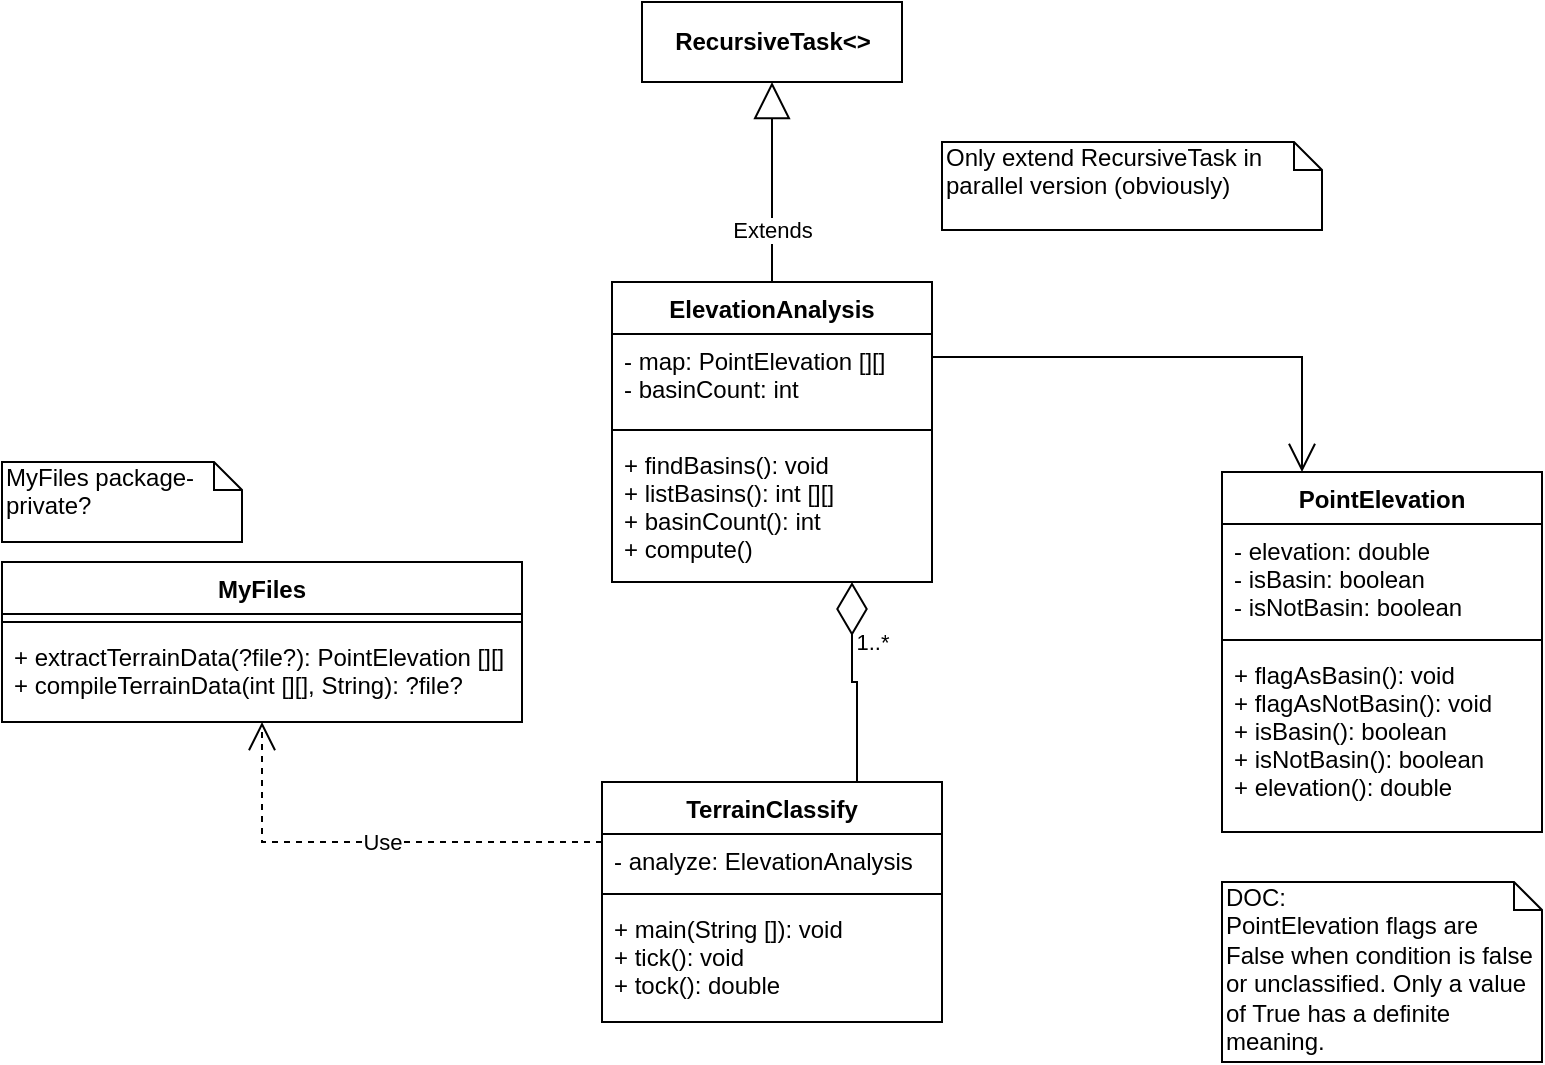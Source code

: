 <mxfile version="13.6.2" type="device"><diagram id="Nx_DqETdJjteN3R8QF36" name="Page-1"><mxGraphModel dx="868" dy="461" grid="1" gridSize="10" guides="1" tooltips="1" connect="1" arrows="1" fold="1" page="1" pageScale="1" pageWidth="850" pageHeight="1100" math="0" shadow="0"><root><mxCell id="0"/><mxCell id="1" parent="0"/><mxCell id="R6wJ26ea2MtrA1cQMoJq-1" value="&lt;div&gt;DOC:&lt;/div&gt;&lt;div&gt;PointElevation flags are False when condition is false or unclassified. Only a value of True has a definite meaning.&lt;br&gt;&lt;/div&gt;" style="shape=note;whiteSpace=wrap;html=1;size=14;verticalAlign=top;align=left;spacingTop=-6;" parent="1" vertex="1"><mxGeometry x="630" y="510" width="160" height="90" as="geometry"/></mxCell><mxCell id="R6wJ26ea2MtrA1cQMoJq-6" value="&lt;b&gt;RecursiveTask&amp;lt;&amp;gt;&lt;/b&gt;" style="html=1;" parent="1" vertex="1"><mxGeometry x="340" y="70" width="130" height="40" as="geometry"/></mxCell><mxCell id="R6wJ26ea2MtrA1cQMoJq-11" value="Extends" style="endArrow=block;endSize=16;endFill=0;html=1;edgeStyle=orthogonalEdgeStyle;rounded=0;entryX=0.5;entryY=1;entryDx=0;entryDy=0;exitX=0.5;exitY=0;exitDx=0;exitDy=0;" parent="1" source="R6wJ26ea2MtrA1cQMoJq-7" target="R6wJ26ea2MtrA1cQMoJq-6" edge="1"><mxGeometry x="-0.478" width="160" relative="1" as="geometry"><mxPoint x="380" y="200" as="sourcePoint"/><mxPoint x="270" y="230" as="targetPoint"/><mxPoint as="offset"/></mxGeometry></mxCell><mxCell id="R6wJ26ea2MtrA1cQMoJq-12" value="Only extend RecursiveTask in parallel version (obviously)" style="shape=note;whiteSpace=wrap;html=1;size=14;verticalAlign=top;align=left;spacingTop=-6;" parent="1" vertex="1"><mxGeometry x="490" y="140" width="190" height="44" as="geometry"/></mxCell><mxCell id="R6wJ26ea2MtrA1cQMoJq-13" value="MyFiles" style="swimlane;fontStyle=1;align=center;verticalAlign=top;childLayout=stackLayout;horizontal=1;startSize=26;horizontalStack=0;resizeParent=1;resizeParentMax=0;resizeLast=0;collapsible=1;marginBottom=0;" parent="1" vertex="1"><mxGeometry x="20" y="350" width="260" height="80" as="geometry"/></mxCell><mxCell id="R6wJ26ea2MtrA1cQMoJq-14" value="" style="line;strokeWidth=1;fillColor=none;align=left;verticalAlign=middle;spacingTop=-1;spacingLeft=3;spacingRight=3;rotatable=0;labelPosition=right;points=[];portConstraint=eastwest;" parent="R6wJ26ea2MtrA1cQMoJq-13" vertex="1"><mxGeometry y="26" width="260" height="8" as="geometry"/></mxCell><mxCell id="R6wJ26ea2MtrA1cQMoJq-15" value="+ extractTerrainData(?file?): PointElevation [][]&#xA;+ compileTerrainData(int [][], String): ?file?&#xA;" style="text;strokeColor=none;fillColor=none;align=left;verticalAlign=top;spacingLeft=4;spacingRight=4;overflow=hidden;rotatable=0;points=[[0,0.5],[1,0.5]];portConstraint=eastwest;" parent="R6wJ26ea2MtrA1cQMoJq-13" vertex="1"><mxGeometry y="34" width="260" height="46" as="geometry"/></mxCell><mxCell id="R6wJ26ea2MtrA1cQMoJq-16" value="TerrainClassify" style="swimlane;fontStyle=1;align=center;verticalAlign=top;childLayout=stackLayout;horizontal=1;startSize=26;horizontalStack=0;resizeParent=1;resizeParentMax=0;resizeLast=0;collapsible=1;marginBottom=0;" parent="1" vertex="1"><mxGeometry x="320" y="460" width="170" height="120" as="geometry"/></mxCell><mxCell id="R6wJ26ea2MtrA1cQMoJq-17" value="- analyze: ElevationAnalysis" style="text;strokeColor=none;fillColor=none;align=left;verticalAlign=top;spacingLeft=4;spacingRight=4;overflow=hidden;rotatable=0;points=[[0,0.5],[1,0.5]];portConstraint=eastwest;" parent="R6wJ26ea2MtrA1cQMoJq-16" vertex="1"><mxGeometry y="26" width="170" height="26" as="geometry"/></mxCell><mxCell id="R6wJ26ea2MtrA1cQMoJq-18" value="" style="line;strokeWidth=1;fillColor=none;align=left;verticalAlign=middle;spacingTop=-1;spacingLeft=3;spacingRight=3;rotatable=0;labelPosition=right;points=[];portConstraint=eastwest;" parent="R6wJ26ea2MtrA1cQMoJq-16" vertex="1"><mxGeometry y="52" width="170" height="8" as="geometry"/></mxCell><mxCell id="R6wJ26ea2MtrA1cQMoJq-19" value="+ main(String []): void&#xA;+ tick(): void&#xA;+ tock(): double&#xA;" style="text;strokeColor=none;fillColor=none;align=left;verticalAlign=top;spacingLeft=4;spacingRight=4;overflow=hidden;rotatable=0;points=[[0,0.5],[1,0.5]];portConstraint=eastwest;" parent="R6wJ26ea2MtrA1cQMoJq-16" vertex="1"><mxGeometry y="60" width="170" height="60" as="geometry"/></mxCell><mxCell id="R6wJ26ea2MtrA1cQMoJq-2" value="PointElevation" style="swimlane;fontStyle=1;align=center;verticalAlign=top;childLayout=stackLayout;horizontal=1;startSize=26;horizontalStack=0;resizeParent=1;resizeParentMax=0;resizeLast=0;collapsible=1;marginBottom=0;" parent="1" vertex="1"><mxGeometry x="630" y="305" width="160" height="180" as="geometry"/></mxCell><mxCell id="R6wJ26ea2MtrA1cQMoJq-3" value="- elevation: double&#xA;- isBasin: boolean&#xA;- isNotBasin: boolean" style="text;strokeColor=none;fillColor=none;align=left;verticalAlign=top;spacingLeft=4;spacingRight=4;overflow=hidden;rotatable=0;points=[[0,0.5],[1,0.5]];portConstraint=eastwest;" parent="R6wJ26ea2MtrA1cQMoJq-2" vertex="1"><mxGeometry y="26" width="160" height="54" as="geometry"/></mxCell><mxCell id="R6wJ26ea2MtrA1cQMoJq-4" value="" style="line;strokeWidth=1;fillColor=none;align=left;verticalAlign=middle;spacingTop=-1;spacingLeft=3;spacingRight=3;rotatable=0;labelPosition=right;points=[];portConstraint=eastwest;" parent="R6wJ26ea2MtrA1cQMoJq-2" vertex="1"><mxGeometry y="80" width="160" height="8" as="geometry"/></mxCell><mxCell id="R6wJ26ea2MtrA1cQMoJq-5" value="+ flagAsBasin(): void&#xA;+ flagAsNotBasin(): void&#xA;+ isBasin(): boolean&#xA;+ isNotBasin(): boolean&#xA;+ elevation(): double" style="text;strokeColor=none;fillColor=none;align=left;verticalAlign=top;spacingLeft=4;spacingRight=4;overflow=hidden;rotatable=0;points=[[0,0.5],[1,0.5]];portConstraint=eastwest;" parent="R6wJ26ea2MtrA1cQMoJq-2" vertex="1"><mxGeometry y="88" width="160" height="92" as="geometry"/></mxCell><mxCell id="R6wJ26ea2MtrA1cQMoJq-24" value="Use" style="endArrow=open;endSize=12;dashed=1;html=1;strokeColor=#000000;rounded=0;edgeStyle=orthogonalEdgeStyle;entryX=0.5;entryY=1;entryDx=0;entryDy=0;exitX=0;exitY=0.25;exitDx=0;exitDy=0;" parent="1" source="R6wJ26ea2MtrA1cQMoJq-16" target="R6wJ26ea2MtrA1cQMoJq-13" edge="1"><mxGeometry x="-0.043" width="160" relative="1" as="geometry"><mxPoint x="40" y="500" as="sourcePoint"/><mxPoint x="200" y="500" as="targetPoint"/><mxPoint as="offset"/></mxGeometry></mxCell><mxCell id="R6wJ26ea2MtrA1cQMoJq-25" value="" style="endArrow=diamondThin;endFill=0;endSize=24;html=1;rounded=0;edgeStyle=orthogonalEdgeStyle;entryX=0.75;entryY=1;entryDx=0;entryDy=0;exitX=0.75;exitY=0;exitDx=0;exitDy=0;" parent="1" source="R6wJ26ea2MtrA1cQMoJq-16" target="R6wJ26ea2MtrA1cQMoJq-7" edge="1"><mxGeometry width="160" relative="1" as="geometry"><mxPoint x="380" y="390" as="sourcePoint"/><mxPoint x="540" y="390" as="targetPoint"/></mxGeometry></mxCell><mxCell id="R6wJ26ea2MtrA1cQMoJq-27" value="1..*" style="edgeLabel;html=1;align=center;verticalAlign=middle;resizable=0;points=[];" parent="R6wJ26ea2MtrA1cQMoJq-25" vertex="1" connectable="0"><mxGeometry x="0.233" y="-1" relative="1" as="geometry"><mxPoint x="9" y="-10" as="offset"/></mxGeometry></mxCell><mxCell id="R6wJ26ea2MtrA1cQMoJq-28" value="" style="endArrow=open;endFill=1;endSize=12;html=1;strokeColor=#000000;rounded=0;edgeStyle=orthogonalEdgeStyle;entryX=0.25;entryY=0;entryDx=0;entryDy=0;exitX=1;exitY=0.25;exitDx=0;exitDy=0;" parent="1" source="R6wJ26ea2MtrA1cQMoJq-7" target="R6wJ26ea2MtrA1cQMoJq-2" edge="1"><mxGeometry width="160" relative="1" as="geometry"><mxPoint x="490" y="270" as="sourcePoint"/><mxPoint x="650" y="270" as="targetPoint"/></mxGeometry></mxCell><mxCell id="J2lGynEr_QuYkyZEeldm-1" value="MyFiles package-private?" style="shape=note;whiteSpace=wrap;html=1;size=14;verticalAlign=top;align=left;spacingTop=-6;" parent="1" vertex="1"><mxGeometry x="20" y="300" width="120" height="40" as="geometry"/></mxCell><mxCell id="R6wJ26ea2MtrA1cQMoJq-7" value="ElevationAnalysis" style="swimlane;fontStyle=1;align=center;verticalAlign=top;childLayout=stackLayout;horizontal=1;startSize=26;horizontalStack=0;resizeParent=1;resizeParentMax=0;resizeLast=0;collapsible=1;marginBottom=0;" parent="1" vertex="1"><mxGeometry x="325" y="210" width="160" height="150" as="geometry"><mxRectangle x="320" y="220" width="130" height="26" as="alternateBounds"/></mxGeometry></mxCell><mxCell id="R6wJ26ea2MtrA1cQMoJq-8" value="- map: PointElevation [][]&#xA;- basinCount: int&#xA;" style="text;strokeColor=none;fillColor=none;align=left;verticalAlign=top;spacingLeft=4;spacingRight=4;overflow=hidden;rotatable=0;points=[[0,0.5],[1,0.5]];portConstraint=eastwest;" parent="R6wJ26ea2MtrA1cQMoJq-7" vertex="1"><mxGeometry y="26" width="160" height="44" as="geometry"/></mxCell><mxCell id="R6wJ26ea2MtrA1cQMoJq-9" value="" style="line;strokeWidth=1;fillColor=none;align=left;verticalAlign=middle;spacingTop=-1;spacingLeft=3;spacingRight=3;rotatable=0;labelPosition=right;points=[];portConstraint=eastwest;" parent="R6wJ26ea2MtrA1cQMoJq-7" vertex="1"><mxGeometry y="70" width="160" height="8" as="geometry"/></mxCell><mxCell id="R6wJ26ea2MtrA1cQMoJq-10" value="+ findBasins(): void&#xA;+ listBasins(): int [][]&#xA;+ basinCount(): int&#xA;+ compute()&#xA;" style="text;strokeColor=none;fillColor=none;align=left;verticalAlign=top;spacingLeft=4;spacingRight=4;overflow=hidden;rotatable=0;points=[[0,0.5],[1,0.5]];portConstraint=eastwest;" parent="R6wJ26ea2MtrA1cQMoJq-7" vertex="1"><mxGeometry y="78" width="160" height="72" as="geometry"/></mxCell></root></mxGraphModel></diagram></mxfile>